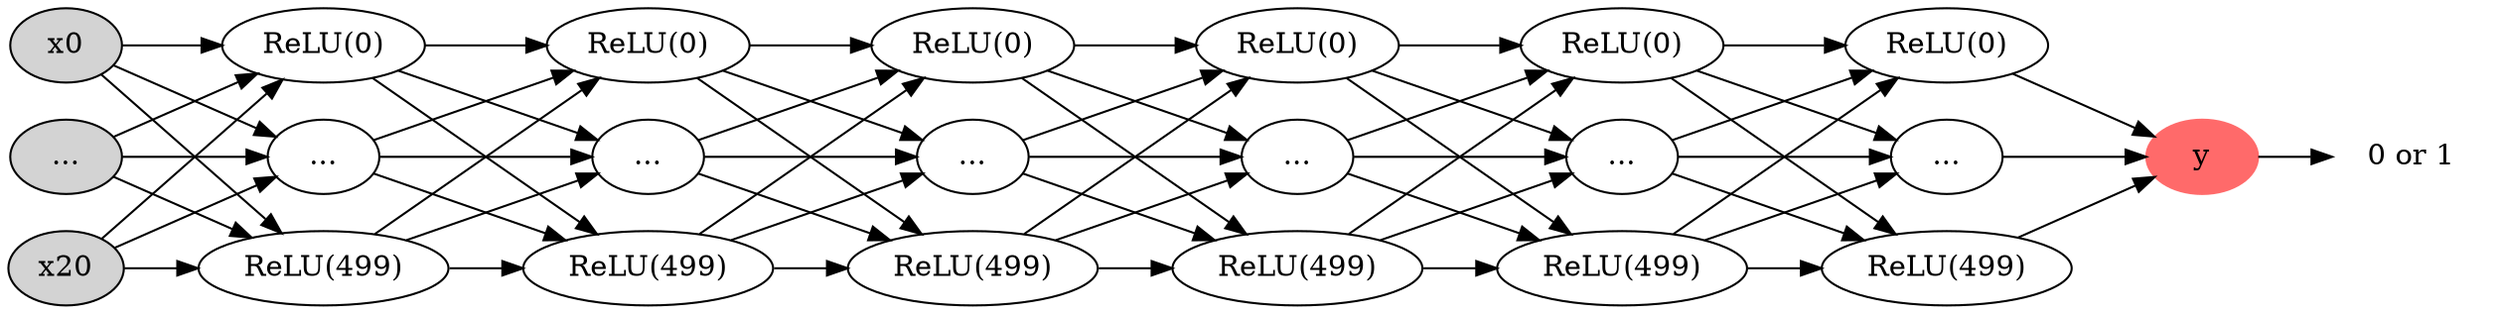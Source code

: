 digraph G {
   rankdir=LR
   splines=false

   x0 [style=filled, bgcolor=grey];
   xdot [label="...", style=filled, bgcolor=grey];
   x20 [style=filled, bgcolor=grey];
   h10 [label="ReLU(0)"];
   h20 [label="ReLU(0)"];
   h30 [label="ReLU(0)"];
   h40 [label="ReLU(0)"];
   h50 [label="ReLU(0)"];
   h60 [label="ReLU(0)"];
   h1dot [label="..."];
   h2dot [label="..."];
   h3dot [label="..."];
   h4dot [label="..."];
   h5dot [label="..."];
   h6dot [label="..."];
   h1499 [label="ReLU(499)"];
   h2499 [label="ReLU(499)"];
   h3499 [label="ReLU(499)"];
   h4499 [label="ReLU(499)"];
   h5499 [label="ReLU(499)"];
   h6499 [label="ReLU(499)"];
   y [style=filled, color=indianred1];
   output [penwidth=0, label="0 or 1"];

   x0 -> h10;
   x0 -> h1dot;
   x0 -> h1499;
   xdot -> h10;
   xdot -> h1dot;
   xdot -> h1499;
   x20 -> h10;
   x20 -> h1dot;
   x20 -> h1499;

   h10 -> h20;
   h10 -> h2dot;
   h10 -> h2499;
   h1dot -> h20;
   h1dot -> h2dot;
   h1dot -> h2499;
   h1499 -> h20;
   h1499 -> h2dot;
   h1499 -> h2499;

   h20 -> h30;
   h20 -> h3dot;
   h20 -> h3499;
   h2dot -> h30;
   h2dot -> h3dot;
   h2dot -> h3499;
   h2499 -> h30;
   h2499 -> h3dot;
   h2499 -> h3499;

   h30 -> h40;
   h30 -> h4dot;
   h30 -> h4499;
   h3dot -> h40;
   h3dot -> h4dot;
   h3dot -> h4499;
   h3499 -> h40;
   h3499 -> h4dot;
   h3499 -> h4499;

   h40 -> h50;
   h40 -> h5dot;
   h40 -> h5499;
   h4dot -> h50;
   h4dot -> h5dot;
   h4dot -> h5499;
   h4499 -> h50;
   h4499 -> h5dot;
   h4499 -> h5499;

   h50 -> h60;
   h50 -> h6dot;
   h50 -> h6499;
   h5dot -> h60;
   h5dot -> h6dot;
   h5dot -> h6499;
   h5499 -> h60;
   h5499 -> h6dot;
   h5499 -> h6499;

   h60 -> y;
   h6dot -> y;
   h6499 -> y;

   y -> output;
}
